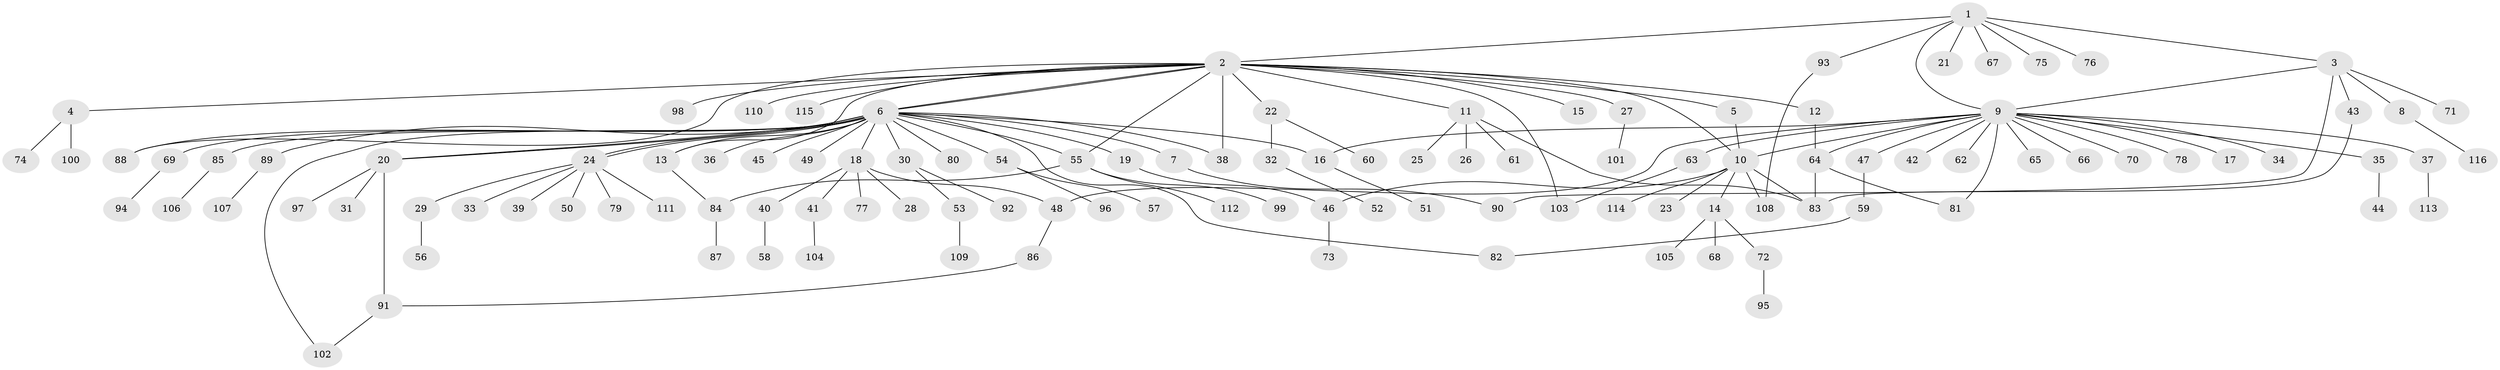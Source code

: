 // Generated by graph-tools (version 1.1) at 2025/35/03/09/25 02:35:19]
// undirected, 116 vertices, 140 edges
graph export_dot {
graph [start="1"]
  node [color=gray90,style=filled];
  1;
  2;
  3;
  4;
  5;
  6;
  7;
  8;
  9;
  10;
  11;
  12;
  13;
  14;
  15;
  16;
  17;
  18;
  19;
  20;
  21;
  22;
  23;
  24;
  25;
  26;
  27;
  28;
  29;
  30;
  31;
  32;
  33;
  34;
  35;
  36;
  37;
  38;
  39;
  40;
  41;
  42;
  43;
  44;
  45;
  46;
  47;
  48;
  49;
  50;
  51;
  52;
  53;
  54;
  55;
  56;
  57;
  58;
  59;
  60;
  61;
  62;
  63;
  64;
  65;
  66;
  67;
  68;
  69;
  70;
  71;
  72;
  73;
  74;
  75;
  76;
  77;
  78;
  79;
  80;
  81;
  82;
  83;
  84;
  85;
  86;
  87;
  88;
  89;
  90;
  91;
  92;
  93;
  94;
  95;
  96;
  97;
  98;
  99;
  100;
  101;
  102;
  103;
  104;
  105;
  106;
  107;
  108;
  109;
  110;
  111;
  112;
  113;
  114;
  115;
  116;
  1 -- 2;
  1 -- 3;
  1 -- 9;
  1 -- 21;
  1 -- 67;
  1 -- 75;
  1 -- 76;
  1 -- 93;
  2 -- 4;
  2 -- 5;
  2 -- 6;
  2 -- 6;
  2 -- 10;
  2 -- 11;
  2 -- 12;
  2 -- 13;
  2 -- 15;
  2 -- 22;
  2 -- 27;
  2 -- 38;
  2 -- 55;
  2 -- 88;
  2 -- 98;
  2 -- 103;
  2 -- 110;
  2 -- 115;
  3 -- 8;
  3 -- 9;
  3 -- 43;
  3 -- 71;
  3 -- 90;
  4 -- 74;
  4 -- 100;
  5 -- 10;
  6 -- 7;
  6 -- 13;
  6 -- 16;
  6 -- 18;
  6 -- 19;
  6 -- 20;
  6 -- 20;
  6 -- 24;
  6 -- 24;
  6 -- 30;
  6 -- 36;
  6 -- 38;
  6 -- 45;
  6 -- 49;
  6 -- 54;
  6 -- 55;
  6 -- 69;
  6 -- 80;
  6 -- 82;
  6 -- 85;
  6 -- 88;
  6 -- 89;
  6 -- 102;
  7 -- 90;
  8 -- 116;
  9 -- 10;
  9 -- 16;
  9 -- 17;
  9 -- 34;
  9 -- 35;
  9 -- 37;
  9 -- 42;
  9 -- 47;
  9 -- 48;
  9 -- 62;
  9 -- 63;
  9 -- 64;
  9 -- 65;
  9 -- 66;
  9 -- 70;
  9 -- 78;
  9 -- 81;
  10 -- 14;
  10 -- 23;
  10 -- 46;
  10 -- 83;
  10 -- 108;
  10 -- 114;
  11 -- 25;
  11 -- 26;
  11 -- 61;
  11 -- 83;
  12 -- 64;
  13 -- 84;
  14 -- 68;
  14 -- 72;
  14 -- 105;
  16 -- 51;
  18 -- 28;
  18 -- 40;
  18 -- 41;
  18 -- 48;
  18 -- 77;
  19 -- 46;
  20 -- 31;
  20 -- 91;
  20 -- 97;
  22 -- 32;
  22 -- 60;
  24 -- 29;
  24 -- 33;
  24 -- 39;
  24 -- 50;
  24 -- 79;
  24 -- 111;
  27 -- 101;
  29 -- 56;
  30 -- 53;
  30 -- 92;
  32 -- 52;
  35 -- 44;
  37 -- 113;
  40 -- 58;
  41 -- 104;
  43 -- 83;
  46 -- 73;
  47 -- 59;
  48 -- 86;
  53 -- 109;
  54 -- 57;
  54 -- 96;
  55 -- 84;
  55 -- 99;
  55 -- 112;
  59 -- 82;
  63 -- 103;
  64 -- 81;
  64 -- 83;
  69 -- 94;
  72 -- 95;
  84 -- 87;
  85 -- 106;
  86 -- 91;
  89 -- 107;
  91 -- 102;
  93 -- 108;
}
